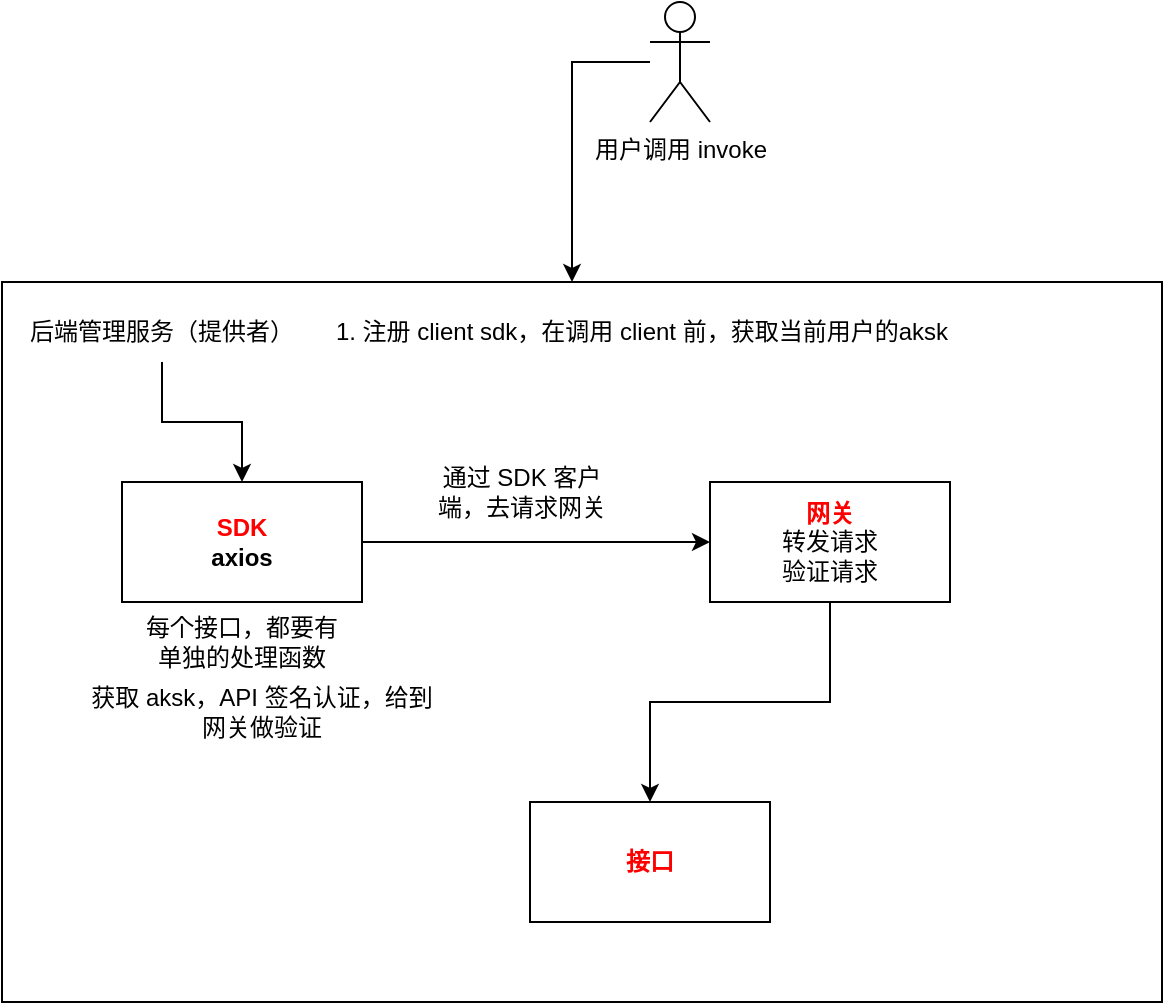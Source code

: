 <mxfile version="24.7.4">
  <diagram name="第 1 页" id="bhGqi4Ox7y2Km3dsuEUU">
    <mxGraphModel dx="947" dy="688" grid="1" gridSize="10" guides="1" tooltips="1" connect="1" arrows="1" fold="1" page="1" pageScale="1" pageWidth="827" pageHeight="1169" math="0" shadow="0">
      <root>
        <mxCell id="0" />
        <mxCell id="1" parent="0" />
        <mxCell id="7e_-33MhaOKomPgfkAH1-1" value="" style="rounded=0;whiteSpace=wrap;html=1;" vertex="1" parent="1">
          <mxGeometry x="90" y="190" width="580" height="360" as="geometry" />
        </mxCell>
        <mxCell id="7e_-33MhaOKomPgfkAH1-8" value="" style="edgeStyle=orthogonalEdgeStyle;rounded=0;orthogonalLoop=1;jettySize=auto;html=1;" edge="1" parent="1" source="7e_-33MhaOKomPgfkAH1-2" target="7e_-33MhaOKomPgfkAH1-3">
          <mxGeometry relative="1" as="geometry" />
        </mxCell>
        <mxCell id="7e_-33MhaOKomPgfkAH1-2" value="后端管理服务（提供者）" style="text;html=1;align=center;verticalAlign=middle;whiteSpace=wrap;rounded=0;" vertex="1" parent="1">
          <mxGeometry x="100" y="200" width="140" height="30" as="geometry" />
        </mxCell>
        <mxCell id="7e_-33MhaOKomPgfkAH1-11" value="" style="edgeStyle=orthogonalEdgeStyle;rounded=0;orthogonalLoop=1;jettySize=auto;html=1;entryX=0;entryY=0.5;entryDx=0;entryDy=0;" edge="1" parent="1" source="7e_-33MhaOKomPgfkAH1-3" target="7e_-33MhaOKomPgfkAH1-4">
          <mxGeometry relative="1" as="geometry">
            <mxPoint x="350" y="320" as="targetPoint" />
          </mxGeometry>
        </mxCell>
        <mxCell id="7e_-33MhaOKomPgfkAH1-3" value="&lt;b&gt;&lt;font color=&quot;#ff0000&quot;&gt;SDK&lt;/font&gt;&lt;/b&gt;&lt;div&gt;&lt;b&gt;axios&lt;/b&gt;&lt;/div&gt;" style="rounded=0;whiteSpace=wrap;html=1;" vertex="1" parent="1">
          <mxGeometry x="150" y="290" width="120" height="60" as="geometry" />
        </mxCell>
        <mxCell id="7e_-33MhaOKomPgfkAH1-16" value="" style="edgeStyle=orthogonalEdgeStyle;rounded=0;orthogonalLoop=1;jettySize=auto;html=1;" edge="1" parent="1" source="7e_-33MhaOKomPgfkAH1-4" target="7e_-33MhaOKomPgfkAH1-15">
          <mxGeometry relative="1" as="geometry" />
        </mxCell>
        <mxCell id="7e_-33MhaOKomPgfkAH1-4" value="&lt;font color=&quot;#ff0000&quot;&gt;&lt;b&gt;网关&lt;/b&gt;&lt;/font&gt;&lt;div&gt;转发请求&lt;/div&gt;&lt;div&gt;验证请求&lt;/div&gt;" style="rounded=0;whiteSpace=wrap;html=1;" vertex="1" parent="1">
          <mxGeometry x="444" y="290" width="120" height="60" as="geometry" />
        </mxCell>
        <mxCell id="7e_-33MhaOKomPgfkAH1-6" value="" style="edgeStyle=orthogonalEdgeStyle;rounded=0;orthogonalLoop=1;jettySize=auto;html=1;" edge="1" parent="1" source="7e_-33MhaOKomPgfkAH1-5" target="7e_-33MhaOKomPgfkAH1-1">
          <mxGeometry relative="1" as="geometry">
            <Array as="points">
              <mxPoint x="375" y="170" />
              <mxPoint x="375" y="170" />
            </Array>
          </mxGeometry>
        </mxCell>
        <mxCell id="7e_-33MhaOKomPgfkAH1-5" value="用户调用 invoke" style="shape=umlActor;verticalLabelPosition=bottom;verticalAlign=top;html=1;outlineConnect=0;" vertex="1" parent="1">
          <mxGeometry x="414" y="50" width="30" height="60" as="geometry" />
        </mxCell>
        <mxCell id="7e_-33MhaOKomPgfkAH1-9" value="通过 SDK 客户端，去请求网关" style="text;html=1;align=center;verticalAlign=middle;whiteSpace=wrap;rounded=0;" vertex="1" parent="1">
          <mxGeometry x="300" y="280" width="100" height="30" as="geometry" />
        </mxCell>
        <mxCell id="7e_-33MhaOKomPgfkAH1-15" value="&lt;b&gt;&lt;font color=&quot;#ff0000&quot;&gt;接口&lt;/font&gt;&lt;/b&gt;" style="rounded=0;whiteSpace=wrap;html=1;" vertex="1" parent="1">
          <mxGeometry x="354" y="450" width="120" height="60" as="geometry" />
        </mxCell>
        <mxCell id="7e_-33MhaOKomPgfkAH1-17" value="每个接口，都要有单独的处理函数" style="text;html=1;align=center;verticalAlign=middle;whiteSpace=wrap;rounded=0;" vertex="1" parent="1">
          <mxGeometry x="160" y="355" width="100" height="30" as="geometry" />
        </mxCell>
        <mxCell id="7e_-33MhaOKomPgfkAH1-18" value="1. 注册 client sdk，在调用 client 前，获取当前用户的aksk" style="text;html=1;align=center;verticalAlign=middle;whiteSpace=wrap;rounded=0;" vertex="1" parent="1">
          <mxGeometry x="250" y="200" width="320" height="30" as="geometry" />
        </mxCell>
        <mxCell id="7e_-33MhaOKomPgfkAH1-19" value="获取 aksk，API 签名认证，给到网关做验证" style="text;html=1;align=center;verticalAlign=middle;whiteSpace=wrap;rounded=0;" vertex="1" parent="1">
          <mxGeometry x="130" y="390" width="180" height="30" as="geometry" />
        </mxCell>
      </root>
    </mxGraphModel>
  </diagram>
</mxfile>
